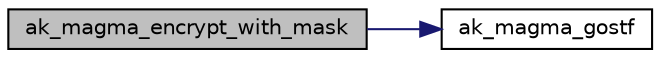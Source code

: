 digraph "ak_magma_encrypt_with_mask"
{
  edge [fontname="Helvetica",fontsize="10",labelfontname="Helvetica",labelfontsize="10"];
  node [fontname="Helvetica",fontsize="10",shape=record];
  rankdir="LR";
  Node1 [label="ak_magma_encrypt_with_mask",height=0.2,width=0.4,color="black", fillcolor="grey75", style="filled", fontcolor="black"];
  Node1 -> Node2 [color="midnightblue",fontsize="10",style="solid",fontname="Helvetica"];
  Node2 [label="ak_magma_gostf",height=0.2,width=0.4,color="black", fillcolor="white", style="filled",URL="$ak__magma_8c.html#aa02e0a0e72a6854d43d296f97de3eee0",tooltip="Функция реализует один такт шифрующего преобразования ГОСТ 34.12-2015 (Mагма). "];
}
